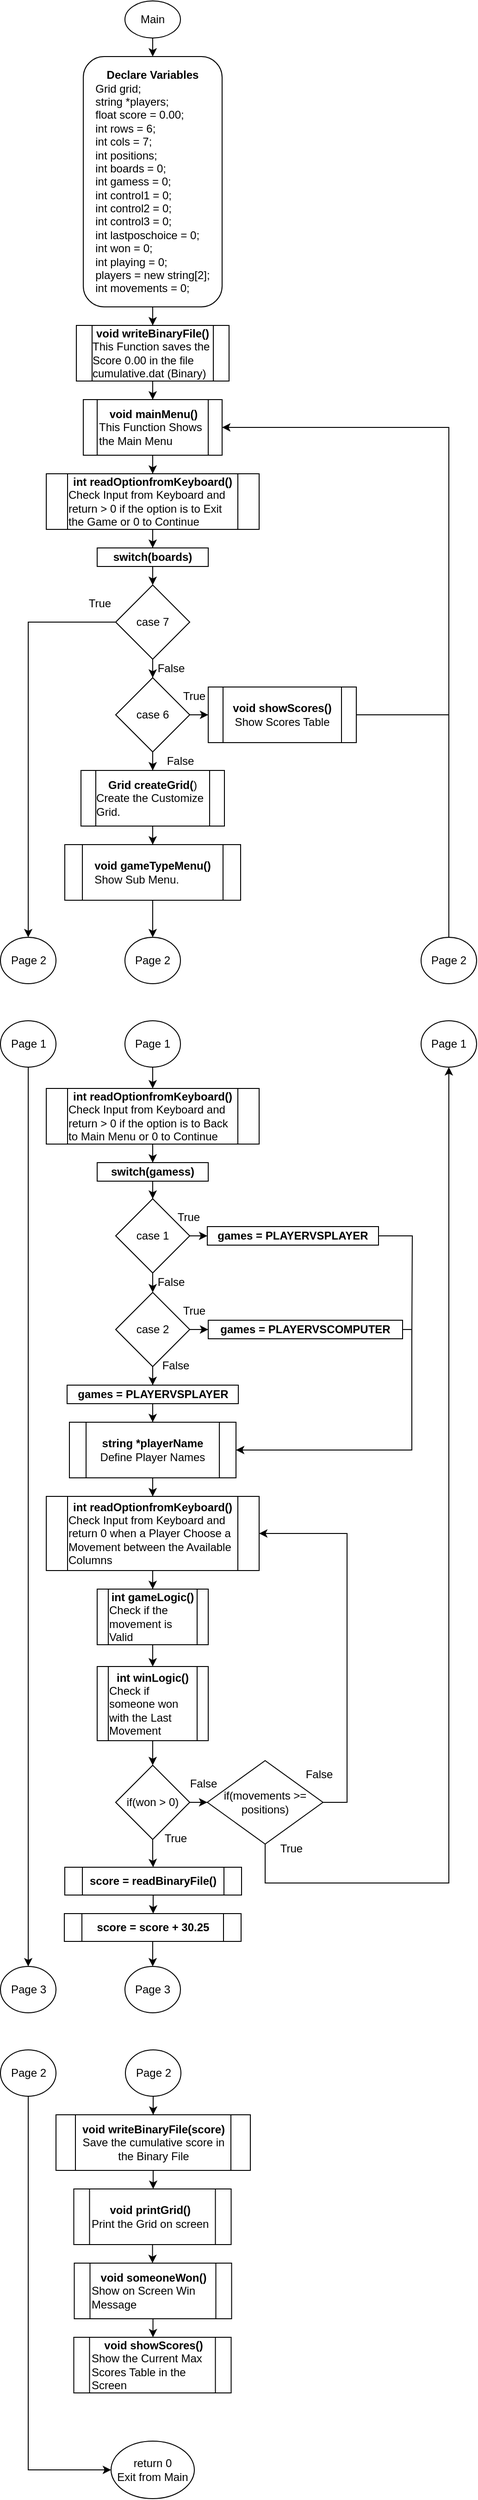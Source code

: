 <mxfile version="15.3.7" type="device"><diagram id="C5RBs43oDa-KdzZeNtuy" name="Page-1"><mxGraphModel dx="1422" dy="794" grid="1" gridSize="10" guides="1" tooltips="1" connect="1" arrows="1" fold="1" page="1" pageScale="1" pageWidth="850" pageHeight="1100" math="0" shadow="0"><root><mxCell id="WIyWlLk6GJQsqaUBKTNV-0"/><mxCell id="WIyWlLk6GJQsqaUBKTNV-1" parent="WIyWlLk6GJQsqaUBKTNV-0"/><mxCell id="XYoQE0ZxLMTNaYeN-Ran-2" style="edgeStyle=orthogonalEdgeStyle;rounded=0;orthogonalLoop=1;jettySize=auto;html=1;exitX=0.5;exitY=1;exitDx=0;exitDy=0;entryX=0.5;entryY=0;entryDx=0;entryDy=0;" edge="1" parent="WIyWlLk6GJQsqaUBKTNV-1" source="XYoQE0ZxLMTNaYeN-Ran-0" target="XYoQE0ZxLMTNaYeN-Ran-1"><mxGeometry relative="1" as="geometry"/></mxCell><mxCell id="XYoQE0ZxLMTNaYeN-Ran-0" value="Main" style="ellipse;whiteSpace=wrap;html=1;" vertex="1" parent="WIyWlLk6GJQsqaUBKTNV-1"><mxGeometry x="320" y="10" width="60" height="40" as="geometry"/></mxCell><mxCell id="XYoQE0ZxLMTNaYeN-Ran-4" style="edgeStyle=orthogonalEdgeStyle;rounded=0;orthogonalLoop=1;jettySize=auto;html=1;entryX=0.5;entryY=0;entryDx=0;entryDy=0;" edge="1" parent="WIyWlLk6GJQsqaUBKTNV-1" source="XYoQE0ZxLMTNaYeN-Ran-1" target="XYoQE0ZxLMTNaYeN-Ran-3"><mxGeometry relative="1" as="geometry"/></mxCell><mxCell id="XYoQE0ZxLMTNaYeN-Ran-1" value="&lt;div&gt;&lt;b&gt;Declare Variables&lt;/b&gt;&lt;/div&gt;&lt;div style=&quot;text-align: left&quot;&gt;Grid grid;&lt;/div&gt;&lt;div style=&quot;text-align: left&quot;&gt;&lt;span&gt;&#9;&lt;/span&gt;string *players;&lt;/div&gt;&lt;div style=&quot;text-align: left&quot;&gt;&lt;span&gt;&#9;&lt;/span&gt;float score = 0.00;&lt;/div&gt;&lt;div style=&quot;text-align: left&quot;&gt;&lt;span&gt;&#9;&lt;/span&gt;int rows = 6;&lt;/div&gt;&lt;div style=&quot;text-align: left&quot;&gt;&lt;span&gt;&#9;&lt;/span&gt;int cols = 7;&lt;/div&gt;&lt;div style=&quot;text-align: left&quot;&gt;&lt;span&gt;&#9;&lt;/span&gt;int positions;&lt;/div&gt;&lt;div style=&quot;text-align: left&quot;&gt;&lt;span&gt;&#9;&lt;/span&gt;int boards = 0;&lt;/div&gt;&lt;div style=&quot;text-align: left&quot;&gt;&lt;span&gt;&#9;&lt;/span&gt;int gamess = 0;&lt;/div&gt;&lt;div style=&quot;text-align: left&quot;&gt;&lt;span&gt;&#9;&lt;/span&gt;int control1 = 0;&lt;/div&gt;&lt;div style=&quot;text-align: left&quot;&gt;&lt;span&gt;&#9;&lt;/span&gt;int control2 = 0;&lt;/div&gt;&lt;div style=&quot;text-align: left&quot;&gt;&lt;span&gt;&#9;&lt;/span&gt;int control3 = 0;&lt;/div&gt;&lt;div style=&quot;text-align: left&quot;&gt;&lt;span&gt;&#9;&lt;/span&gt;int lastposchoice = 0;&lt;/div&gt;&lt;div style=&quot;text-align: left&quot;&gt;&lt;span&gt;&#9;&lt;/span&gt;int won = 0;&lt;span&gt;&#9;&lt;/span&gt;&lt;/div&gt;&lt;div style=&quot;text-align: left&quot;&gt;&lt;span&gt;&#9;&lt;/span&gt;int playing = 0;&lt;/div&gt;&lt;div style=&quot;text-align: left&quot;&gt;&lt;span&gt;&#9;&lt;/span&gt;players = new string[2];&lt;/div&gt;&lt;div style=&quot;text-align: left&quot;&gt;&lt;span&gt;&#9;&lt;/span&gt;int movements = 0;&lt;/div&gt;" style="rounded=1;whiteSpace=wrap;html=1;" vertex="1" parent="WIyWlLk6GJQsqaUBKTNV-1"><mxGeometry x="275" y="70" width="150" height="270" as="geometry"/></mxCell><mxCell id="XYoQE0ZxLMTNaYeN-Ran-6" style="edgeStyle=orthogonalEdgeStyle;rounded=0;orthogonalLoop=1;jettySize=auto;html=1;entryX=0.5;entryY=0;entryDx=0;entryDy=0;" edge="1" parent="WIyWlLk6GJQsqaUBKTNV-1" source="XYoQE0ZxLMTNaYeN-Ran-3" target="XYoQE0ZxLMTNaYeN-Ran-5"><mxGeometry relative="1" as="geometry"/></mxCell><mxCell id="XYoQE0ZxLMTNaYeN-Ran-3" value="&lt;b&gt;void writeBinaryFile()&lt;/b&gt;&lt;br&gt;&lt;div style=&quot;text-align: left&quot;&gt;&lt;span&gt;This Function saves the Score 0.00 in the file cumulative.dat (Binary)&lt;/span&gt;&lt;/div&gt;" style="shape=process;whiteSpace=wrap;html=1;backgroundOutline=1;" vertex="1" parent="WIyWlLk6GJQsqaUBKTNV-1"><mxGeometry x="267.5" y="360" width="165" height="60" as="geometry"/></mxCell><mxCell id="XYoQE0ZxLMTNaYeN-Ran-10" style="edgeStyle=orthogonalEdgeStyle;rounded=0;orthogonalLoop=1;jettySize=auto;html=1;entryX=0.5;entryY=0;entryDx=0;entryDy=0;" edge="1" parent="WIyWlLk6GJQsqaUBKTNV-1" source="XYoQE0ZxLMTNaYeN-Ran-5" target="XYoQE0ZxLMTNaYeN-Ran-9"><mxGeometry relative="1" as="geometry"/></mxCell><mxCell id="XYoQE0ZxLMTNaYeN-Ran-5" value="&lt;div style=&quot;text-align: center&quot;&gt;&lt;b&gt;void mainMenu()&lt;/b&gt;&lt;/div&gt;This Function Shows the Main Menu" style="shape=process;whiteSpace=wrap;html=1;backgroundOutline=1;align=left;" vertex="1" parent="WIyWlLk6GJQsqaUBKTNV-1"><mxGeometry x="275" y="440" width="150" height="60" as="geometry"/></mxCell><mxCell id="XYoQE0ZxLMTNaYeN-Ran-16" style="edgeStyle=orthogonalEdgeStyle;rounded=0;orthogonalLoop=1;jettySize=auto;html=1;entryX=0.5;entryY=0;entryDx=0;entryDy=0;" edge="1" parent="WIyWlLk6GJQsqaUBKTNV-1" source="XYoQE0ZxLMTNaYeN-Ran-7" target="XYoQE0ZxLMTNaYeN-Ran-14"><mxGeometry relative="1" as="geometry"/></mxCell><mxCell id="XYoQE0ZxLMTNaYeN-Ran-104" style="edgeStyle=orthogonalEdgeStyle;rounded=0;orthogonalLoop=1;jettySize=auto;html=1;entryX=0.5;entryY=0;entryDx=0;entryDy=0;endArrow=classic;endFill=1;" edge="1" parent="WIyWlLk6GJQsqaUBKTNV-1" source="XYoQE0ZxLMTNaYeN-Ran-7" target="XYoQE0ZxLMTNaYeN-Ran-103"><mxGeometry relative="1" as="geometry"/></mxCell><mxCell id="XYoQE0ZxLMTNaYeN-Ran-7" value="case 7" style="rhombus;whiteSpace=wrap;html=1;" vertex="1" parent="WIyWlLk6GJQsqaUBKTNV-1"><mxGeometry x="310" y="640" width="80" height="80" as="geometry"/></mxCell><mxCell id="XYoQE0ZxLMTNaYeN-Ran-12" style="edgeStyle=orthogonalEdgeStyle;rounded=0;orthogonalLoop=1;jettySize=auto;html=1;entryX=0.5;entryY=0;entryDx=0;entryDy=0;" edge="1" parent="WIyWlLk6GJQsqaUBKTNV-1" source="XYoQE0ZxLMTNaYeN-Ran-9" target="XYoQE0ZxLMTNaYeN-Ran-11"><mxGeometry relative="1" as="geometry"/></mxCell><mxCell id="XYoQE0ZxLMTNaYeN-Ran-9" value="&lt;b&gt;int readOptionfromKeyboard()&lt;/b&gt;&lt;br&gt;&lt;div style=&quot;text-align: left&quot;&gt;&lt;span&gt;Check Input from Keyboard and return &amp;gt; 0 if the option is to Exit the Game or 0 to Continue&lt;/span&gt;&lt;/div&gt;" style="shape=process;whiteSpace=wrap;html=1;backgroundOutline=1;" vertex="1" parent="WIyWlLk6GJQsqaUBKTNV-1"><mxGeometry x="235" y="520" width="230" height="60" as="geometry"/></mxCell><mxCell id="XYoQE0ZxLMTNaYeN-Ran-13" style="edgeStyle=orthogonalEdgeStyle;rounded=0;orthogonalLoop=1;jettySize=auto;html=1;exitX=0.5;exitY=1;exitDx=0;exitDy=0;entryX=0.5;entryY=0;entryDx=0;entryDy=0;" edge="1" parent="WIyWlLk6GJQsqaUBKTNV-1" source="XYoQE0ZxLMTNaYeN-Ran-11" target="XYoQE0ZxLMTNaYeN-Ran-7"><mxGeometry relative="1" as="geometry"/></mxCell><mxCell id="XYoQE0ZxLMTNaYeN-Ran-11" value="&lt;b&gt;switch(boards)&lt;/b&gt;" style="rounded=0;whiteSpace=wrap;html=1;" vertex="1" parent="WIyWlLk6GJQsqaUBKTNV-1"><mxGeometry x="290" y="600" width="120" height="20" as="geometry"/></mxCell><mxCell id="XYoQE0ZxLMTNaYeN-Ran-25" style="edgeStyle=orthogonalEdgeStyle;rounded=0;orthogonalLoop=1;jettySize=auto;html=1;" edge="1" parent="WIyWlLk6GJQsqaUBKTNV-1" source="XYoQE0ZxLMTNaYeN-Ran-14" target="XYoQE0ZxLMTNaYeN-Ran-23"><mxGeometry relative="1" as="geometry"/></mxCell><mxCell id="XYoQE0ZxLMTNaYeN-Ran-29" style="edgeStyle=orthogonalEdgeStyle;rounded=0;orthogonalLoop=1;jettySize=auto;html=1;" edge="1" parent="WIyWlLk6GJQsqaUBKTNV-1" source="XYoQE0ZxLMTNaYeN-Ran-14" target="XYoQE0ZxLMTNaYeN-Ran-26"><mxGeometry relative="1" as="geometry"/></mxCell><mxCell id="XYoQE0ZxLMTNaYeN-Ran-14" value="case 6" style="rhombus;whiteSpace=wrap;html=1;" vertex="1" parent="WIyWlLk6GJQsqaUBKTNV-1"><mxGeometry x="310" y="740" width="80" height="80" as="geometry"/></mxCell><mxCell id="XYoQE0ZxLMTNaYeN-Ran-18" value="True" style="text;html=1;strokeColor=none;fillColor=none;align=center;verticalAlign=middle;whiteSpace=wrap;rounded=0;" vertex="1" parent="WIyWlLk6GJQsqaUBKTNV-1"><mxGeometry x="272.5" y="650" width="40" height="20" as="geometry"/></mxCell><mxCell id="XYoQE0ZxLMTNaYeN-Ran-19" value="False" style="text;html=1;strokeColor=none;fillColor=none;align=center;verticalAlign=middle;whiteSpace=wrap;rounded=0;" vertex="1" parent="WIyWlLk6GJQsqaUBKTNV-1"><mxGeometry x="350" y="720" width="40" height="20" as="geometry"/></mxCell><mxCell id="XYoQE0ZxLMTNaYeN-Ran-21" value="False" style="text;html=1;strokeColor=none;fillColor=none;align=center;verticalAlign=middle;whiteSpace=wrap;rounded=0;" vertex="1" parent="WIyWlLk6GJQsqaUBKTNV-1"><mxGeometry x="360" y="820" width="40" height="20" as="geometry"/></mxCell><mxCell id="XYoQE0ZxLMTNaYeN-Ran-86" style="edgeStyle=orthogonalEdgeStyle;rounded=0;orthogonalLoop=1;jettySize=auto;html=1;endArrow=none;endFill=0;" edge="1" parent="WIyWlLk6GJQsqaUBKTNV-1" source="XYoQE0ZxLMTNaYeN-Ran-23"><mxGeometry relative="1" as="geometry"><mxPoint x="670" y="780" as="targetPoint"/></mxGeometry></mxCell><mxCell id="XYoQE0ZxLMTNaYeN-Ran-23" value="&lt;div&gt;&lt;b&gt;void showScores()&lt;/b&gt;&lt;/div&gt;Show Scores Table" style="shape=process;whiteSpace=wrap;html=1;backgroundOutline=1;align=center;" vertex="1" parent="WIyWlLk6GJQsqaUBKTNV-1"><mxGeometry x="410" y="750" width="160" height="60" as="geometry"/></mxCell><mxCell id="XYoQE0ZxLMTNaYeN-Ran-24" value="True" style="text;html=1;strokeColor=none;fillColor=none;align=center;verticalAlign=middle;whiteSpace=wrap;rounded=0;" vertex="1" parent="WIyWlLk6GJQsqaUBKTNV-1"><mxGeometry x="375" y="750" width="40" height="20" as="geometry"/></mxCell><mxCell id="XYoQE0ZxLMTNaYeN-Ran-33" style="edgeStyle=orthogonalEdgeStyle;rounded=0;orthogonalLoop=1;jettySize=auto;html=1;entryX=0.5;entryY=0;entryDx=0;entryDy=0;" edge="1" parent="WIyWlLk6GJQsqaUBKTNV-1" source="XYoQE0ZxLMTNaYeN-Ran-26" target="XYoQE0ZxLMTNaYeN-Ran-31"><mxGeometry relative="1" as="geometry"/></mxCell><mxCell id="XYoQE0ZxLMTNaYeN-Ran-26" value="&lt;div&gt;&lt;b&gt;Grid createGrid(&lt;/b&gt;&lt;span&gt;)&lt;/span&gt;&lt;/div&gt;&lt;div style=&quot;text-align: left&quot;&gt;&lt;span&gt;Create the Customize Grid.&lt;/span&gt;&lt;/div&gt;" style="shape=process;whiteSpace=wrap;html=1;backgroundOutline=1;" vertex="1" parent="WIyWlLk6GJQsqaUBKTNV-1"><mxGeometry x="272.5" y="840" width="155" height="60" as="geometry"/></mxCell><mxCell id="XYoQE0ZxLMTNaYeN-Ran-42" style="edgeStyle=orthogonalEdgeStyle;rounded=0;orthogonalLoop=1;jettySize=auto;html=1;entryX=0.5;entryY=0;entryDx=0;entryDy=0;" edge="1" parent="WIyWlLk6GJQsqaUBKTNV-1" source="XYoQE0ZxLMTNaYeN-Ran-30" target="XYoQE0ZxLMTNaYeN-Ran-38"><mxGeometry relative="1" as="geometry"/></mxCell><mxCell id="XYoQE0ZxLMTNaYeN-Ran-30" value="&lt;b&gt;switch(gamess)&lt;/b&gt;" style="rounded=0;whiteSpace=wrap;html=1;" vertex="1" parent="WIyWlLk6GJQsqaUBKTNV-1"><mxGeometry x="290" y="1263" width="120" height="20" as="geometry"/></mxCell><mxCell id="XYoQE0ZxLMTNaYeN-Ran-92" style="edgeStyle=orthogonalEdgeStyle;rounded=0;orthogonalLoop=1;jettySize=auto;html=1;entryX=0.5;entryY=0;entryDx=0;entryDy=0;endArrow=classic;endFill=1;" edge="1" parent="WIyWlLk6GJQsqaUBKTNV-1" source="XYoQE0ZxLMTNaYeN-Ran-31" target="XYoQE0ZxLMTNaYeN-Ran-90"><mxGeometry relative="1" as="geometry"/></mxCell><mxCell id="XYoQE0ZxLMTNaYeN-Ran-31" value="&lt;div&gt;&lt;b&gt;void gameTypeMenu()&lt;/b&gt;&lt;/div&gt;&lt;div style=&quot;text-align: left&quot;&gt;&lt;span&gt;Show Sub Menu.&lt;/span&gt;&lt;/div&gt;" style="shape=process;whiteSpace=wrap;html=1;backgroundOutline=1;" vertex="1" parent="WIyWlLk6GJQsqaUBKTNV-1"><mxGeometry x="255" y="920" width="190" height="60" as="geometry"/></mxCell><mxCell id="XYoQE0ZxLMTNaYeN-Ran-37" style="edgeStyle=orthogonalEdgeStyle;rounded=0;orthogonalLoop=1;jettySize=auto;html=1;entryX=0.5;entryY=0;entryDx=0;entryDy=0;" edge="1" parent="WIyWlLk6GJQsqaUBKTNV-1" source="XYoQE0ZxLMTNaYeN-Ran-35" target="XYoQE0ZxLMTNaYeN-Ran-30"><mxGeometry relative="1" as="geometry"/></mxCell><mxCell id="XYoQE0ZxLMTNaYeN-Ran-35" value="&lt;b&gt;int readOptionfromKeyboard()&lt;/b&gt;&lt;br&gt;&lt;div style=&quot;text-align: left&quot;&gt;&lt;span&gt;Check Input from Keyboard and return &amp;gt; 0 if the option is to Back to Main Menu or 0 to Continue&lt;/span&gt;&lt;/div&gt;" style="shape=process;whiteSpace=wrap;html=1;backgroundOutline=1;" vertex="1" parent="WIyWlLk6GJQsqaUBKTNV-1"><mxGeometry x="235" y="1183" width="230" height="60" as="geometry"/></mxCell><mxCell id="XYoQE0ZxLMTNaYeN-Ran-44" style="edgeStyle=orthogonalEdgeStyle;rounded=0;orthogonalLoop=1;jettySize=auto;html=1;entryX=0.5;entryY=0;entryDx=0;entryDy=0;" edge="1" parent="WIyWlLk6GJQsqaUBKTNV-1" source="XYoQE0ZxLMTNaYeN-Ran-38" target="XYoQE0ZxLMTNaYeN-Ran-43"><mxGeometry relative="1" as="geometry"/></mxCell><mxCell id="XYoQE0ZxLMTNaYeN-Ran-52" style="edgeStyle=orthogonalEdgeStyle;rounded=0;orthogonalLoop=1;jettySize=auto;html=1;" edge="1" parent="WIyWlLk6GJQsqaUBKTNV-1" source="XYoQE0ZxLMTNaYeN-Ran-38" target="XYoQE0ZxLMTNaYeN-Ran-47"><mxGeometry relative="1" as="geometry"/></mxCell><mxCell id="XYoQE0ZxLMTNaYeN-Ran-38" value="case 1" style="rhombus;whiteSpace=wrap;html=1;" vertex="1" parent="WIyWlLk6GJQsqaUBKTNV-1"><mxGeometry x="310" y="1302" width="80" height="80" as="geometry"/></mxCell><mxCell id="XYoQE0ZxLMTNaYeN-Ran-39" value="True" style="text;html=1;strokeColor=none;fillColor=none;align=center;verticalAlign=middle;whiteSpace=wrap;rounded=0;" vertex="1" parent="WIyWlLk6GJQsqaUBKTNV-1"><mxGeometry x="369" y="1312" width="40" height="20" as="geometry"/></mxCell><mxCell id="XYoQE0ZxLMTNaYeN-Ran-40" value="False" style="text;html=1;strokeColor=none;fillColor=none;align=center;verticalAlign=middle;whiteSpace=wrap;rounded=0;" vertex="1" parent="WIyWlLk6GJQsqaUBKTNV-1"><mxGeometry x="350" y="1382" width="40" height="20" as="geometry"/></mxCell><mxCell id="XYoQE0ZxLMTNaYeN-Ran-50" style="edgeStyle=orthogonalEdgeStyle;rounded=0;orthogonalLoop=1;jettySize=auto;html=1;entryX=0.5;entryY=0;entryDx=0;entryDy=0;" edge="1" parent="WIyWlLk6GJQsqaUBKTNV-1" source="XYoQE0ZxLMTNaYeN-Ran-43" target="XYoQE0ZxLMTNaYeN-Ran-49"><mxGeometry relative="1" as="geometry"/></mxCell><mxCell id="XYoQE0ZxLMTNaYeN-Ran-51" style="edgeStyle=orthogonalEdgeStyle;rounded=0;orthogonalLoop=1;jettySize=auto;html=1;entryX=0;entryY=0.5;entryDx=0;entryDy=0;" edge="1" parent="WIyWlLk6GJQsqaUBKTNV-1" source="XYoQE0ZxLMTNaYeN-Ran-43" target="XYoQE0ZxLMTNaYeN-Ran-48"><mxGeometry relative="1" as="geometry"/></mxCell><mxCell id="XYoQE0ZxLMTNaYeN-Ran-43" value="case 2" style="rhombus;whiteSpace=wrap;html=1;" vertex="1" parent="WIyWlLk6GJQsqaUBKTNV-1"><mxGeometry x="310" y="1403" width="80" height="80" as="geometry"/></mxCell><mxCell id="XYoQE0ZxLMTNaYeN-Ran-45" value="True" style="text;html=1;strokeColor=none;fillColor=none;align=center;verticalAlign=middle;whiteSpace=wrap;rounded=0;" vertex="1" parent="WIyWlLk6GJQsqaUBKTNV-1"><mxGeometry x="375" y="1413" width="40" height="20" as="geometry"/></mxCell><mxCell id="XYoQE0ZxLMTNaYeN-Ran-46" value="False" style="text;html=1;strokeColor=none;fillColor=none;align=center;verticalAlign=middle;whiteSpace=wrap;rounded=0;" vertex="1" parent="WIyWlLk6GJQsqaUBKTNV-1"><mxGeometry x="355" y="1472" width="40" height="20" as="geometry"/></mxCell><mxCell id="XYoQE0ZxLMTNaYeN-Ran-85" style="edgeStyle=orthogonalEdgeStyle;rounded=0;orthogonalLoop=1;jettySize=auto;html=1;endArrow=none;endFill=0;" edge="1" parent="WIyWlLk6GJQsqaUBKTNV-1" source="XYoQE0ZxLMTNaYeN-Ran-47"><mxGeometry relative="1" as="geometry"><mxPoint x="630" y="1453" as="targetPoint"/></mxGeometry></mxCell><mxCell id="XYoQE0ZxLMTNaYeN-Ran-47" value="&lt;b&gt;games = PLAYERVSPLAYER&lt;/b&gt;" style="rounded=0;whiteSpace=wrap;html=1;" vertex="1" parent="WIyWlLk6GJQsqaUBKTNV-1"><mxGeometry x="409" y="1332" width="185" height="20" as="geometry"/></mxCell><mxCell id="XYoQE0ZxLMTNaYeN-Ran-84" style="edgeStyle=orthogonalEdgeStyle;rounded=0;orthogonalLoop=1;jettySize=auto;html=1;entryX=1;entryY=0.5;entryDx=0;entryDy=0;" edge="1" parent="WIyWlLk6GJQsqaUBKTNV-1" source="XYoQE0ZxLMTNaYeN-Ran-48" target="XYoQE0ZxLMTNaYeN-Ran-53"><mxGeometry relative="1" as="geometry"><Array as="points"><mxPoint x="630" y="1443"/><mxPoint x="630" y="1573"/></Array></mxGeometry></mxCell><mxCell id="XYoQE0ZxLMTNaYeN-Ran-48" value="&lt;b&gt;games = PLAYERVSCOMPUTER&lt;/b&gt;" style="rounded=0;whiteSpace=wrap;html=1;" vertex="1" parent="WIyWlLk6GJQsqaUBKTNV-1"><mxGeometry x="410" y="1433" width="210" height="20" as="geometry"/></mxCell><mxCell id="XYoQE0ZxLMTNaYeN-Ran-54" style="edgeStyle=orthogonalEdgeStyle;rounded=0;orthogonalLoop=1;jettySize=auto;html=1;entryX=0.5;entryY=0;entryDx=0;entryDy=0;" edge="1" parent="WIyWlLk6GJQsqaUBKTNV-1" source="XYoQE0ZxLMTNaYeN-Ran-49" target="XYoQE0ZxLMTNaYeN-Ran-53"><mxGeometry relative="1" as="geometry"/></mxCell><mxCell id="XYoQE0ZxLMTNaYeN-Ran-49" value="&lt;b&gt;games = PLAYERVSPLAYER&lt;/b&gt;" style="rounded=0;whiteSpace=wrap;html=1;" vertex="1" parent="WIyWlLk6GJQsqaUBKTNV-1"><mxGeometry x="257.5" y="1503" width="185" height="20" as="geometry"/></mxCell><mxCell id="XYoQE0ZxLMTNaYeN-Ran-56" style="edgeStyle=orthogonalEdgeStyle;rounded=0;orthogonalLoop=1;jettySize=auto;html=1;entryX=0.5;entryY=0;entryDx=0;entryDy=0;" edge="1" parent="WIyWlLk6GJQsqaUBKTNV-1" source="XYoQE0ZxLMTNaYeN-Ran-53" target="XYoQE0ZxLMTNaYeN-Ran-55"><mxGeometry relative="1" as="geometry"/></mxCell><mxCell id="XYoQE0ZxLMTNaYeN-Ran-53" value="&lt;b&gt;string *playerName&lt;/b&gt;&lt;br&gt;&lt;div style=&quot;text-align: left&quot;&gt;&lt;span&gt;Define Player Names&lt;/span&gt;&lt;/div&gt;" style="shape=process;whiteSpace=wrap;html=1;backgroundOutline=1;" vertex="1" parent="WIyWlLk6GJQsqaUBKTNV-1"><mxGeometry x="260" y="1543" width="180" height="60" as="geometry"/></mxCell><mxCell id="XYoQE0ZxLMTNaYeN-Ran-58" style="edgeStyle=orthogonalEdgeStyle;rounded=0;orthogonalLoop=1;jettySize=auto;html=1;entryX=0.5;entryY=0;entryDx=0;entryDy=0;" edge="1" parent="WIyWlLk6GJQsqaUBKTNV-1" source="XYoQE0ZxLMTNaYeN-Ran-55" target="XYoQE0ZxLMTNaYeN-Ran-57"><mxGeometry relative="1" as="geometry"/></mxCell><mxCell id="XYoQE0ZxLMTNaYeN-Ran-55" value="&lt;b&gt;int readOptionfromKeyboard()&lt;/b&gt;&lt;br&gt;&lt;div style=&quot;text-align: left&quot;&gt;&lt;span&gt;Check Input from Keyboard and return 0 when a Player Choose a Movement between the Available Columns&lt;/span&gt;&lt;/div&gt;" style="shape=process;whiteSpace=wrap;html=1;backgroundOutline=1;" vertex="1" parent="WIyWlLk6GJQsqaUBKTNV-1"><mxGeometry x="235" y="1623" width="230" height="80" as="geometry"/></mxCell><mxCell id="XYoQE0ZxLMTNaYeN-Ran-60" style="edgeStyle=orthogonalEdgeStyle;rounded=0;orthogonalLoop=1;jettySize=auto;html=1;entryX=0.5;entryY=0;entryDx=0;entryDy=0;" edge="1" parent="WIyWlLk6GJQsqaUBKTNV-1" source="XYoQE0ZxLMTNaYeN-Ran-57" target="XYoQE0ZxLMTNaYeN-Ran-59"><mxGeometry relative="1" as="geometry"/></mxCell><mxCell id="XYoQE0ZxLMTNaYeN-Ran-57" value="&lt;b&gt;int gameLogic()&lt;/b&gt;&lt;br&gt;&lt;div style=&quot;text-align: left&quot;&gt;&lt;span&gt;Check if the movement is Valid&lt;/span&gt;&lt;/div&gt;" style="shape=process;whiteSpace=wrap;html=1;backgroundOutline=1;" vertex="1" parent="WIyWlLk6GJQsqaUBKTNV-1"><mxGeometry x="290" y="1723" width="120" height="60" as="geometry"/></mxCell><mxCell id="XYoQE0ZxLMTNaYeN-Ran-62" style="edgeStyle=orthogonalEdgeStyle;rounded=0;orthogonalLoop=1;jettySize=auto;html=1;entryX=0.5;entryY=0;entryDx=0;entryDy=0;" edge="1" parent="WIyWlLk6GJQsqaUBKTNV-1" source="XYoQE0ZxLMTNaYeN-Ran-59" target="XYoQE0ZxLMTNaYeN-Ran-61"><mxGeometry relative="1" as="geometry"/></mxCell><mxCell id="XYoQE0ZxLMTNaYeN-Ran-59" value="&lt;b&gt;int winLogic()&lt;/b&gt;&lt;br&gt;&lt;div style=&quot;text-align: left&quot;&gt;&lt;span&gt;Check if someone won with the Last Movement&lt;/span&gt;&lt;/div&gt;" style="shape=process;whiteSpace=wrap;html=1;backgroundOutline=1;" vertex="1" parent="WIyWlLk6GJQsqaUBKTNV-1"><mxGeometry x="290" y="1806.5" width="120" height="80" as="geometry"/></mxCell><mxCell id="XYoQE0ZxLMTNaYeN-Ran-66" style="edgeStyle=orthogonalEdgeStyle;rounded=0;orthogonalLoop=1;jettySize=auto;html=1;entryX=0;entryY=0.5;entryDx=0;entryDy=0;" edge="1" parent="WIyWlLk6GJQsqaUBKTNV-1" source="XYoQE0ZxLMTNaYeN-Ran-61" target="XYoQE0ZxLMTNaYeN-Ran-65"><mxGeometry relative="1" as="geometry"/></mxCell><mxCell id="XYoQE0ZxLMTNaYeN-Ran-68" style="edgeStyle=orthogonalEdgeStyle;rounded=0;orthogonalLoop=1;jettySize=auto;html=1;entryX=0.5;entryY=0;entryDx=0;entryDy=0;" edge="1" parent="WIyWlLk6GJQsqaUBKTNV-1" source="XYoQE0ZxLMTNaYeN-Ran-61" target="XYoQE0ZxLMTNaYeN-Ran-67"><mxGeometry relative="1" as="geometry"/></mxCell><mxCell id="XYoQE0ZxLMTNaYeN-Ran-61" value="if(won &amp;gt; 0)" style="rhombus;whiteSpace=wrap;html=1;" vertex="1" parent="WIyWlLk6GJQsqaUBKTNV-1"><mxGeometry x="310" y="1913" width="80" height="80" as="geometry"/></mxCell><mxCell id="XYoQE0ZxLMTNaYeN-Ran-63" value="True" style="text;html=1;strokeColor=none;fillColor=none;align=center;verticalAlign=middle;whiteSpace=wrap;rounded=0;" vertex="1" parent="WIyWlLk6GJQsqaUBKTNV-1"><mxGeometry x="355" y="1982" width="40" height="20" as="geometry"/></mxCell><mxCell id="XYoQE0ZxLMTNaYeN-Ran-64" value="False" style="text;html=1;strokeColor=none;fillColor=none;align=center;verticalAlign=middle;whiteSpace=wrap;rounded=0;" vertex="1" parent="WIyWlLk6GJQsqaUBKTNV-1"><mxGeometry x="385" y="1923" width="40" height="20" as="geometry"/></mxCell><mxCell id="XYoQE0ZxLMTNaYeN-Ran-80" style="edgeStyle=orthogonalEdgeStyle;rounded=0;orthogonalLoop=1;jettySize=auto;html=1;entryX=1;entryY=0.5;entryDx=0;entryDy=0;" edge="1" parent="WIyWlLk6GJQsqaUBKTNV-1" source="XYoQE0ZxLMTNaYeN-Ran-65" target="XYoQE0ZxLMTNaYeN-Ran-55"><mxGeometry relative="1" as="geometry"><Array as="points"><mxPoint x="560" y="1953"/><mxPoint x="560" y="1663"/></Array></mxGeometry></mxCell><mxCell id="XYoQE0ZxLMTNaYeN-Ran-112" style="edgeStyle=orthogonalEdgeStyle;rounded=0;orthogonalLoop=1;jettySize=auto;html=1;entryX=0.5;entryY=1;entryDx=0;entryDy=0;endArrow=classic;endFill=1;" edge="1" parent="WIyWlLk6GJQsqaUBKTNV-1" source="XYoQE0ZxLMTNaYeN-Ran-65" target="XYoQE0ZxLMTNaYeN-Ran-111"><mxGeometry relative="1" as="geometry"><Array as="points"><mxPoint x="472" y="2040"/><mxPoint x="670" y="2040"/></Array></mxGeometry></mxCell><mxCell id="XYoQE0ZxLMTNaYeN-Ran-65" value="if(movements &amp;gt;= positions)" style="rhombus;whiteSpace=wrap;html=1;" vertex="1" parent="WIyWlLk6GJQsqaUBKTNV-1"><mxGeometry x="409" y="1908" width="125" height="90" as="geometry"/></mxCell><mxCell id="XYoQE0ZxLMTNaYeN-Ran-70" style="edgeStyle=orthogonalEdgeStyle;rounded=0;orthogonalLoop=1;jettySize=auto;html=1;entryX=0.5;entryY=0;entryDx=0;entryDy=0;" edge="1" parent="WIyWlLk6GJQsqaUBKTNV-1" source="XYoQE0ZxLMTNaYeN-Ran-67" target="XYoQE0ZxLMTNaYeN-Ran-69"><mxGeometry relative="1" as="geometry"/></mxCell><mxCell id="XYoQE0ZxLMTNaYeN-Ran-67" value="&lt;b&gt;score = readBinaryFile()&lt;/b&gt;&lt;br&gt;" style="shape=process;whiteSpace=wrap;html=1;backgroundOutline=1;" vertex="1" parent="WIyWlLk6GJQsqaUBKTNV-1"><mxGeometry x="255" y="2023" width="191" height="30" as="geometry"/></mxCell><mxCell id="XYoQE0ZxLMTNaYeN-Ran-96" style="edgeStyle=orthogonalEdgeStyle;rounded=0;orthogonalLoop=1;jettySize=auto;html=1;entryX=0.5;entryY=0;entryDx=0;entryDy=0;endArrow=classic;endFill=1;" edge="1" parent="WIyWlLk6GJQsqaUBKTNV-1" source="XYoQE0ZxLMTNaYeN-Ran-69" target="XYoQE0ZxLMTNaYeN-Ran-95"><mxGeometry relative="1" as="geometry"/></mxCell><mxCell id="XYoQE0ZxLMTNaYeN-Ran-69" value="&lt;b&gt;score = score + 30.25&lt;/b&gt;" style="shape=process;whiteSpace=wrap;html=1;backgroundOutline=1;" vertex="1" parent="WIyWlLk6GJQsqaUBKTNV-1"><mxGeometry x="254.5" y="2073" width="191" height="30" as="geometry"/></mxCell><mxCell id="XYoQE0ZxLMTNaYeN-Ran-74" style="edgeStyle=orthogonalEdgeStyle;rounded=0;orthogonalLoop=1;jettySize=auto;html=1;entryX=0.5;entryY=0;entryDx=0;entryDy=0;" edge="1" parent="WIyWlLk6GJQsqaUBKTNV-1" source="XYoQE0ZxLMTNaYeN-Ran-71" target="XYoQE0ZxLMTNaYeN-Ran-73"><mxGeometry relative="1" as="geometry"/></mxCell><mxCell id="XYoQE0ZxLMTNaYeN-Ran-71" value="&lt;b&gt;void writeBinaryFile(score)&lt;/b&gt;&lt;br&gt;Save the cumulative score in the Binary File" style="shape=process;whiteSpace=wrap;html=1;backgroundOutline=1;" vertex="1" parent="WIyWlLk6GJQsqaUBKTNV-1"><mxGeometry x="245.5" y="2290" width="210" height="60" as="geometry"/></mxCell><mxCell id="XYoQE0ZxLMTNaYeN-Ran-76" style="edgeStyle=orthogonalEdgeStyle;rounded=0;orthogonalLoop=1;jettySize=auto;html=1;entryX=0.5;entryY=0;entryDx=0;entryDy=0;" edge="1" parent="WIyWlLk6GJQsqaUBKTNV-1" source="XYoQE0ZxLMTNaYeN-Ran-73" target="XYoQE0ZxLMTNaYeN-Ran-75"><mxGeometry relative="1" as="geometry"/></mxCell><mxCell id="XYoQE0ZxLMTNaYeN-Ran-73" value="&lt;div style=&quot;text-align: center&quot;&gt;&lt;b&gt;void printGrid()&lt;/b&gt;&lt;/div&gt;Print the Grid on screen" style="shape=process;whiteSpace=wrap;html=1;backgroundOutline=1;align=left;" vertex="1" parent="WIyWlLk6GJQsqaUBKTNV-1"><mxGeometry x="264.75" y="2370" width="170" height="60" as="geometry"/></mxCell><mxCell id="XYoQE0ZxLMTNaYeN-Ran-78" style="edgeStyle=orthogonalEdgeStyle;rounded=0;orthogonalLoop=1;jettySize=auto;html=1;entryX=0.5;entryY=0;entryDx=0;entryDy=0;" edge="1" parent="WIyWlLk6GJQsqaUBKTNV-1" source="XYoQE0ZxLMTNaYeN-Ran-75" target="XYoQE0ZxLMTNaYeN-Ran-77"><mxGeometry relative="1" as="geometry"/></mxCell><mxCell id="XYoQE0ZxLMTNaYeN-Ran-75" value="&lt;div style=&quot;text-align: center&quot;&gt;&lt;b&gt;void someoneWon()&lt;/b&gt;&lt;/div&gt;Show on Screen Win Message" style="shape=process;whiteSpace=wrap;html=1;backgroundOutline=1;align=left;" vertex="1" parent="WIyWlLk6GJQsqaUBKTNV-1"><mxGeometry x="265.25" y="2450" width="170" height="60" as="geometry"/></mxCell><mxCell id="XYoQE0ZxLMTNaYeN-Ran-77" value="&lt;div style=&quot;text-align: center&quot;&gt;&lt;b&gt;void showScores()&lt;/b&gt;&lt;/div&gt;Show the Current Max Scores Table in the Screen" style="shape=process;whiteSpace=wrap;html=1;backgroundOutline=1;align=left;" vertex="1" parent="WIyWlLk6GJQsqaUBKTNV-1"><mxGeometry x="264.75" y="2530" width="170" height="60" as="geometry"/></mxCell><mxCell id="XYoQE0ZxLMTNaYeN-Ran-79" value="return 0&lt;br&gt;Exit from Main" style="ellipse;whiteSpace=wrap;html=1;" vertex="1" parent="WIyWlLk6GJQsqaUBKTNV-1"><mxGeometry x="305" y="2642" width="90" height="62" as="geometry"/></mxCell><mxCell id="XYoQE0ZxLMTNaYeN-Ran-81" value="False" style="text;html=1;strokeColor=none;fillColor=none;align=center;verticalAlign=middle;whiteSpace=wrap;rounded=0;" vertex="1" parent="WIyWlLk6GJQsqaUBKTNV-1"><mxGeometry x="510" y="1913" width="40" height="20" as="geometry"/></mxCell><mxCell id="XYoQE0ZxLMTNaYeN-Ran-83" value="True" style="text;html=1;strokeColor=none;fillColor=none;align=center;verticalAlign=middle;whiteSpace=wrap;rounded=0;" vertex="1" parent="WIyWlLk6GJQsqaUBKTNV-1"><mxGeometry x="480" y="1993" width="40" height="20" as="geometry"/></mxCell><mxCell id="XYoQE0ZxLMTNaYeN-Ran-90" value="Page 2" style="ellipse;whiteSpace=wrap;html=1;" vertex="1" parent="WIyWlLk6GJQsqaUBKTNV-1"><mxGeometry x="320" y="1020" width="60" height="50" as="geometry"/></mxCell><mxCell id="XYoQE0ZxLMTNaYeN-Ran-94" style="edgeStyle=orthogonalEdgeStyle;rounded=0;orthogonalLoop=1;jettySize=auto;html=1;entryX=0.5;entryY=0;entryDx=0;entryDy=0;endArrow=classic;endFill=1;" edge="1" parent="WIyWlLk6GJQsqaUBKTNV-1" source="XYoQE0ZxLMTNaYeN-Ran-93" target="XYoQE0ZxLMTNaYeN-Ran-35"><mxGeometry relative="1" as="geometry"/></mxCell><mxCell id="XYoQE0ZxLMTNaYeN-Ran-93" value="Page 1" style="ellipse;whiteSpace=wrap;html=1;" vertex="1" parent="WIyWlLk6GJQsqaUBKTNV-1"><mxGeometry x="320" y="1110" width="60" height="50" as="geometry"/></mxCell><mxCell id="XYoQE0ZxLMTNaYeN-Ran-95" value="Page 3" style="ellipse;whiteSpace=wrap;html=1;" vertex="1" parent="WIyWlLk6GJQsqaUBKTNV-1"><mxGeometry x="320" y="2130" width="60" height="50" as="geometry"/></mxCell><mxCell id="XYoQE0ZxLMTNaYeN-Ran-99" style="edgeStyle=orthogonalEdgeStyle;rounded=0;orthogonalLoop=1;jettySize=auto;html=1;entryX=0.5;entryY=0;entryDx=0;entryDy=0;endArrow=classic;endFill=1;" edge="1" parent="WIyWlLk6GJQsqaUBKTNV-1" source="XYoQE0ZxLMTNaYeN-Ran-97" target="XYoQE0ZxLMTNaYeN-Ran-71"><mxGeometry relative="1" as="geometry"/></mxCell><mxCell id="XYoQE0ZxLMTNaYeN-Ran-97" value="Page 2" style="ellipse;whiteSpace=wrap;html=1;" vertex="1" parent="WIyWlLk6GJQsqaUBKTNV-1"><mxGeometry x="320.5" y="2220" width="60" height="50" as="geometry"/></mxCell><mxCell id="XYoQE0ZxLMTNaYeN-Ran-102" value="Page 3" style="ellipse;whiteSpace=wrap;html=1;" vertex="1" parent="WIyWlLk6GJQsqaUBKTNV-1"><mxGeometry x="185.5" y="2130" width="60" height="50" as="geometry"/></mxCell><mxCell id="XYoQE0ZxLMTNaYeN-Ran-103" value="Page 2" style="ellipse;whiteSpace=wrap;html=1;" vertex="1" parent="WIyWlLk6GJQsqaUBKTNV-1"><mxGeometry x="185.5" y="1020" width="60" height="50" as="geometry"/></mxCell><mxCell id="XYoQE0ZxLMTNaYeN-Ran-106" style="edgeStyle=orthogonalEdgeStyle;rounded=0;orthogonalLoop=1;jettySize=auto;html=1;entryX=0.5;entryY=0;entryDx=0;entryDy=0;endArrow=classic;endFill=1;" edge="1" parent="WIyWlLk6GJQsqaUBKTNV-1" source="XYoQE0ZxLMTNaYeN-Ran-105" target="XYoQE0ZxLMTNaYeN-Ran-102"><mxGeometry relative="1" as="geometry"/></mxCell><mxCell id="XYoQE0ZxLMTNaYeN-Ran-105" value="Page 1" style="ellipse;whiteSpace=wrap;html=1;" vertex="1" parent="WIyWlLk6GJQsqaUBKTNV-1"><mxGeometry x="185.5" y="1110" width="60" height="50" as="geometry"/></mxCell><mxCell id="XYoQE0ZxLMTNaYeN-Ran-108" style="edgeStyle=orthogonalEdgeStyle;rounded=0;orthogonalLoop=1;jettySize=auto;html=1;entryX=0;entryY=0.5;entryDx=0;entryDy=0;endArrow=classic;endFill=1;" edge="1" parent="WIyWlLk6GJQsqaUBKTNV-1" source="XYoQE0ZxLMTNaYeN-Ran-107" target="XYoQE0ZxLMTNaYeN-Ran-79"><mxGeometry relative="1" as="geometry"><Array as="points"><mxPoint x="216" y="2673"/></Array></mxGeometry></mxCell><mxCell id="XYoQE0ZxLMTNaYeN-Ran-107" value="Page 2" style="ellipse;whiteSpace=wrap;html=1;" vertex="1" parent="WIyWlLk6GJQsqaUBKTNV-1"><mxGeometry x="185.5" y="2220" width="60" height="50" as="geometry"/></mxCell><mxCell id="XYoQE0ZxLMTNaYeN-Ran-113" style="edgeStyle=orthogonalEdgeStyle;rounded=0;orthogonalLoop=1;jettySize=auto;html=1;entryX=1;entryY=0.5;entryDx=0;entryDy=0;endArrow=classic;endFill=1;" edge="1" parent="WIyWlLk6GJQsqaUBKTNV-1" source="XYoQE0ZxLMTNaYeN-Ran-109" target="XYoQE0ZxLMTNaYeN-Ran-5"><mxGeometry relative="1" as="geometry"><Array as="points"><mxPoint x="670" y="470"/></Array></mxGeometry></mxCell><mxCell id="XYoQE0ZxLMTNaYeN-Ran-109" value="Page 2" style="ellipse;whiteSpace=wrap;html=1;" vertex="1" parent="WIyWlLk6GJQsqaUBKTNV-1"><mxGeometry x="640" y="1020" width="60" height="50" as="geometry"/></mxCell><mxCell id="XYoQE0ZxLMTNaYeN-Ran-111" value="Page 1" style="ellipse;whiteSpace=wrap;html=1;" vertex="1" parent="WIyWlLk6GJQsqaUBKTNV-1"><mxGeometry x="640" y="1110" width="60" height="50" as="geometry"/></mxCell></root></mxGraphModel></diagram></mxfile>